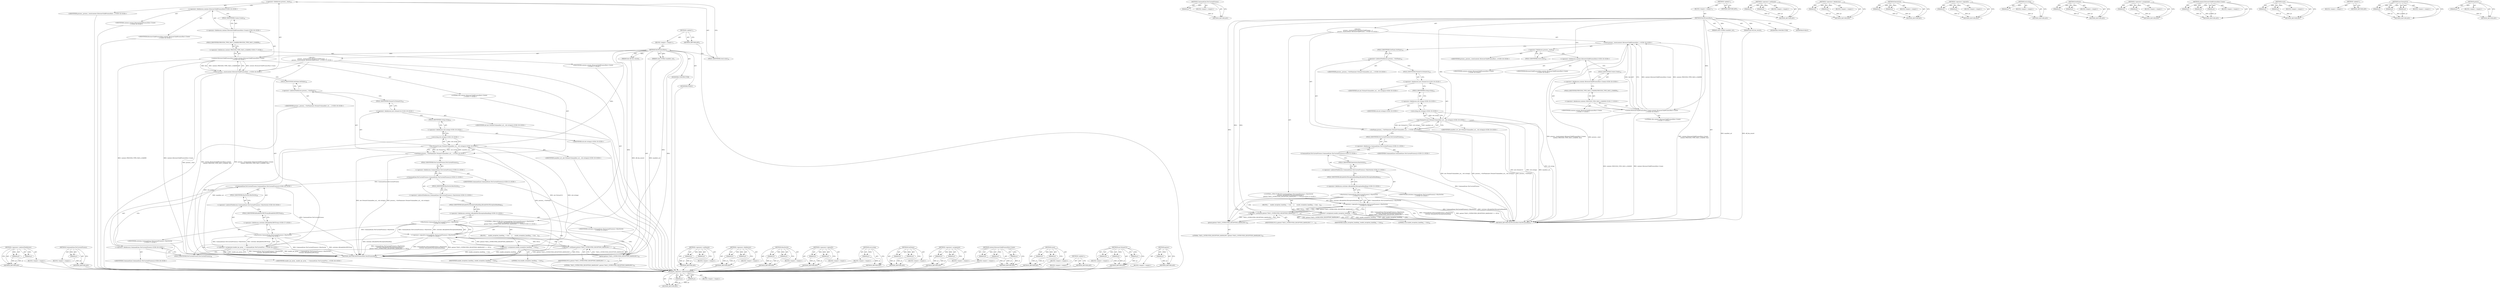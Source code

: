 digraph "getenv" {
vulnerable_121 [label=<(METHOD,&lt;operator&gt;.indirectFieldAccess)>];
vulnerable_122 [label=<(PARAM,p1)>];
vulnerable_123 [label=<(PARAM,p2)>];
vulnerable_124 [label=<(BLOCK,&lt;empty&gt;,&lt;empty&gt;)>];
vulnerable_125 [label=<(METHOD_RETURN,ANY)>];
vulnerable_146 [label=<(METHOD,CommandLine.ForCurrentProcess)>];
vulnerable_147 [label=<(PARAM,p1)>];
vulnerable_148 [label=<(BLOCK,&lt;empty&gt;,&lt;empty&gt;)>];
vulnerable_149 [label=<(METHOD_RETURN,ANY)>];
vulnerable_6 [label=<(METHOD,&lt;global&gt;)<SUB>1</SUB>>];
vulnerable_7 [label=<(BLOCK,&lt;empty&gt;,&lt;empty&gt;)<SUB>1</SUB>>];
vulnerable_8 [label=<(METHOD,NaClProcessHost)<SUB>1</SUB>>];
vulnerable_9 [label=<(PARAM,const GURL&amp; manifest_url)<SUB>1</SUB>>];
vulnerable_10 [label=<(PARAM,bool off_the_record)<SUB>1</SUB>>];
vulnerable_11 [label="<(BLOCK,{
  process_.reset(content::BrowserChildProcess...,{
  process_.reset(content::BrowserChildProcess...)<SUB>15</SUB>>"];
vulnerable_12 [label="<(reset,process_.reset(content::BrowserChildProcessHost...)<SUB>16</SUB>>"];
vulnerable_13 [label=<(&lt;operator&gt;.fieldAccess,process_.reset)<SUB>16</SUB>>];
vulnerable_14 [label="<(IDENTIFIER,process_,process_.reset(content::BrowserChildProcessHost...)<SUB>16</SUB>>"];
vulnerable_15 [label=<(FIELD_IDENTIFIER,reset,reset)<SUB>16</SUB>>];
vulnerable_16 [label="<(content.BrowserChildProcessHost.Create,content::BrowserChildProcessHost::Create(
     ...)<SUB>16</SUB>>"];
vulnerable_17 [label="<(&lt;operator&gt;.fieldAccess,content::BrowserChildProcessHost::Create)<SUB>16</SUB>>"];
vulnerable_18 [label="<(&lt;operator&gt;.fieldAccess,content::BrowserChildProcessHost)<SUB>16</SUB>>"];
vulnerable_19 [label="<(IDENTIFIER,content,content::BrowserChildProcessHost::Create(
     ...)<SUB>16</SUB>>"];
vulnerable_20 [label="<(IDENTIFIER,BrowserChildProcessHost,content::BrowserChildProcessHost::Create(
     ...)<SUB>16</SUB>>"];
vulnerable_21 [label=<(FIELD_IDENTIFIER,Create,Create)<SUB>16</SUB>>];
vulnerable_22 [label="<(&lt;operator&gt;.fieldAccess,content::PROCESS_TYPE_NACL_LOADER)<SUB>17</SUB>>"];
vulnerable_23 [label="<(IDENTIFIER,content,content::BrowserChildProcessHost::Create(
     ...)<SUB>17</SUB>>"];
vulnerable_24 [label=<(FIELD_IDENTIFIER,PROCESS_TYPE_NACL_LOADER,PROCESS_TYPE_NACL_LOADER)<SUB>17</SUB>>];
vulnerable_25 [label="<(LITERAL,this,content::BrowserChildProcessHost::Create(
     ...)<SUB>17</SUB>>"];
vulnerable_26 [label="<(SetName,process_-&gt;SetName(net::FormatUrl(manifest_url_,...)<SUB>19</SUB>>"];
vulnerable_27 [label=<(&lt;operator&gt;.indirectFieldAccess,process_-&gt;SetName)<SUB>19</SUB>>];
vulnerable_28 [label="<(IDENTIFIER,process_,process_-&gt;SetName(net::FormatUrl(manifest_url_,...)<SUB>19</SUB>>"];
vulnerable_29 [label=<(FIELD_IDENTIFIER,SetName,SetName)<SUB>19</SUB>>];
vulnerable_30 [label="<(net.FormatUrl,net::FormatUrl(manifest_url_, std::string()))<SUB>19</SUB>>"];
vulnerable_31 [label="<(&lt;operator&gt;.fieldAccess,net::FormatUrl)<SUB>19</SUB>>"];
vulnerable_32 [label="<(IDENTIFIER,net,net::FormatUrl(manifest_url_, std::string()))<SUB>19</SUB>>"];
vulnerable_33 [label=<(FIELD_IDENTIFIER,FormatUrl,FormatUrl)<SUB>19</SUB>>];
vulnerable_34 [label="<(IDENTIFIER,manifest_url_,net::FormatUrl(manifest_url_, std::string()))<SUB>19</SUB>>"];
vulnerable_35 [label="<(std.string,std::string())<SUB>19</SUB>>"];
vulnerable_36 [label="<(&lt;operator&gt;.fieldAccess,std::string)<SUB>19</SUB>>"];
vulnerable_37 [label="<(IDENTIFIER,std,std::string())<SUB>19</SUB>>"];
vulnerable_38 [label=<(FIELD_IDENTIFIER,string,string)<SUB>19</SUB>>];
vulnerable_39 [label="<(CONTROL_STRUCTURE,IF,if (CommandLine::ForCurrentProcess()-&gt;HasSwitch(
          switches::kEnableNaClExceptionHandling) ||
       getenv(&quot;NACL_UNTRUSTED_EXCEPTION_HANDLING&quot;) != NULL))<SUB>21</SUB>>"];
vulnerable_40 [label="<(&lt;operator&gt;.logicalOr,CommandLine::ForCurrentProcess()-&gt;HasSwitch(
  ...)<SUB>21</SUB>>"];
vulnerable_41 [label="<(HasSwitch,CommandLine::ForCurrentProcess()-&gt;HasSwitch(
  ...)<SUB>21</SUB>>"];
vulnerable_42 [label="<(&lt;operator&gt;.indirectFieldAccess,CommandLine::ForCurrentProcess()-&gt;HasSwitch)<SUB>21</SUB>>"];
vulnerable_43 [label="<(CommandLine.ForCurrentProcess,CommandLine::ForCurrentProcess())<SUB>21</SUB>>"];
vulnerable_44 [label="<(&lt;operator&gt;.fieldAccess,CommandLine::ForCurrentProcess)<SUB>21</SUB>>"];
vulnerable_45 [label="<(IDENTIFIER,CommandLine,CommandLine::ForCurrentProcess())<SUB>21</SUB>>"];
vulnerable_46 [label=<(FIELD_IDENTIFIER,ForCurrentProcess,ForCurrentProcess)<SUB>21</SUB>>];
vulnerable_47 [label=<(FIELD_IDENTIFIER,HasSwitch,HasSwitch)<SUB>21</SUB>>];
vulnerable_48 [label="<(&lt;operator&gt;.fieldAccess,switches::kEnableNaClExceptionHandling)<SUB>22</SUB>>"];
vulnerable_49 [label="<(IDENTIFIER,switches,CommandLine::ForCurrentProcess()-&gt;HasSwitch(
  ...)<SUB>22</SUB>>"];
vulnerable_50 [label=<(FIELD_IDENTIFIER,kEnableNaClExceptionHandling,kEnableNaClExceptionHandling)<SUB>22</SUB>>];
vulnerable_51 [label=<(&lt;operator&gt;.notEquals,getenv(&quot;NACL_UNTRUSTED_EXCEPTION_HANDLING&quot;) != ...)<SUB>23</SUB>>];
vulnerable_52 [label=<(getenv,getenv(&quot;NACL_UNTRUSTED_EXCEPTION_HANDLING&quot;))<SUB>23</SUB>>];
vulnerable_53 [label=<(LITERAL,&quot;NACL_UNTRUSTED_EXCEPTION_HANDLING&quot;,getenv(&quot;NACL_UNTRUSTED_EXCEPTION_HANDLING&quot;))<SUB>23</SUB>>];
vulnerable_54 [label=<(IDENTIFIER,NULL,getenv(&quot;NACL_UNTRUSTED_EXCEPTION_HANDLING&quot;) != ...)<SUB>23</SUB>>];
vulnerable_55 [label=<(BLOCK,{
     enable_exception_handling_ = true;
   },{
     enable_exception_handling_ = true;
   })<SUB>23</SUB>>];
vulnerable_56 [label=<(&lt;operator&gt;.assignment,enable_exception_handling_ = true)<SUB>24</SUB>>];
vulnerable_57 [label=<(IDENTIFIER,enable_exception_handling_,enable_exception_handling_ = true)<SUB>24</SUB>>];
vulnerable_58 [label=<(LITERAL,true,enable_exception_handling_ = true)<SUB>24</SUB>>];
vulnerable_59 [label="<(&lt;operator&gt;.assignment,enable_ipc_proxy_ = CommandLine::ForCurrentProc...)<SUB>26</SUB>>"];
vulnerable_60 [label="<(IDENTIFIER,enable_ipc_proxy_,enable_ipc_proxy_ = CommandLine::ForCurrentProc...)<SUB>26</SUB>>"];
vulnerable_61 [label="<(HasSwitch,CommandLine::ForCurrentProcess()-&gt;HasSwitch(
  ...)<SUB>26</SUB>>"];
vulnerable_62 [label="<(&lt;operator&gt;.indirectFieldAccess,CommandLine::ForCurrentProcess()-&gt;HasSwitch)<SUB>26</SUB>>"];
vulnerable_63 [label="<(CommandLine.ForCurrentProcess,CommandLine::ForCurrentProcess())<SUB>26</SUB>>"];
vulnerable_64 [label="<(&lt;operator&gt;.fieldAccess,CommandLine::ForCurrentProcess)<SUB>26</SUB>>"];
vulnerable_65 [label="<(IDENTIFIER,CommandLine,CommandLine::ForCurrentProcess())<SUB>26</SUB>>"];
vulnerable_66 [label=<(FIELD_IDENTIFIER,ForCurrentProcess,ForCurrentProcess)<SUB>26</SUB>>];
vulnerable_67 [label=<(FIELD_IDENTIFIER,HasSwitch,HasSwitch)<SUB>26</SUB>>];
vulnerable_68 [label="<(&lt;operator&gt;.fieldAccess,switches::kEnableNaClIPCProxy)<SUB>27</SUB>>"];
vulnerable_69 [label="<(IDENTIFIER,switches,CommandLine::ForCurrentProcess()-&gt;HasSwitch(
  ...)<SUB>27</SUB>>"];
vulnerable_70 [label=<(FIELD_IDENTIFIER,kEnableNaClIPCProxy,kEnableNaClIPCProxy)<SUB>27</SUB>>];
vulnerable_71 [label=<(MODIFIER,CONSTRUCTOR)>];
vulnerable_72 [label=<(MODIFIER,PUBLIC)>];
vulnerable_73 [label=<(METHOD_RETURN,NaClProcessHost.NaClProcessHost)<SUB>1</SUB>>];
vulnerable_75 [label=<(METHOD_RETURN,ANY)<SUB>1</SUB>>];
vulnerable_150 [label=<(METHOD,&lt;operator&gt;.notEquals)>];
vulnerable_151 [label=<(PARAM,p1)>];
vulnerable_152 [label=<(PARAM,p2)>];
vulnerable_153 [label=<(BLOCK,&lt;empty&gt;,&lt;empty&gt;)>];
vulnerable_154 [label=<(METHOD_RETURN,ANY)>];
vulnerable_105 [label=<(METHOD,&lt;operator&gt;.fieldAccess)>];
vulnerable_106 [label=<(PARAM,p1)>];
vulnerable_107 [label=<(PARAM,p2)>];
vulnerable_108 [label=<(BLOCK,&lt;empty&gt;,&lt;empty&gt;)>];
vulnerable_109 [label=<(METHOD_RETURN,ANY)>];
vulnerable_141 [label=<(METHOD,HasSwitch)>];
vulnerable_142 [label=<(PARAM,p1)>];
vulnerable_143 [label=<(PARAM,p2)>];
vulnerable_144 [label=<(BLOCK,&lt;empty&gt;,&lt;empty&gt;)>];
vulnerable_145 [label=<(METHOD_RETURN,ANY)>];
vulnerable_136 [label=<(METHOD,&lt;operator&gt;.logicalOr)>];
vulnerable_137 [label=<(PARAM,p1)>];
vulnerable_138 [label=<(PARAM,p2)>];
vulnerable_139 [label=<(BLOCK,&lt;empty&gt;,&lt;empty&gt;)>];
vulnerable_140 [label=<(METHOD_RETURN,ANY)>];
vulnerable_132 [label=<(METHOD,std.string)>];
vulnerable_133 [label=<(PARAM,p1)>];
vulnerable_134 [label=<(BLOCK,&lt;empty&gt;,&lt;empty&gt;)>];
vulnerable_135 [label=<(METHOD_RETURN,ANY)>];
vulnerable_116 [label=<(METHOD,SetName)>];
vulnerable_117 [label=<(PARAM,p1)>];
vulnerable_118 [label=<(PARAM,p2)>];
vulnerable_119 [label=<(BLOCK,&lt;empty&gt;,&lt;empty&gt;)>];
vulnerable_120 [label=<(METHOD_RETURN,ANY)>];
vulnerable_159 [label=<(METHOD,&lt;operator&gt;.assignment)>];
vulnerable_160 [label=<(PARAM,p1)>];
vulnerable_161 [label=<(PARAM,p2)>];
vulnerable_162 [label=<(BLOCK,&lt;empty&gt;,&lt;empty&gt;)>];
vulnerable_163 [label=<(METHOD_RETURN,ANY)>];
vulnerable_110 [label=<(METHOD,content.BrowserChildProcessHost.Create)>];
vulnerable_111 [label=<(PARAM,p1)>];
vulnerable_112 [label=<(PARAM,p2)>];
vulnerable_113 [label=<(PARAM,p3)>];
vulnerable_114 [label=<(BLOCK,&lt;empty&gt;,&lt;empty&gt;)>];
vulnerable_115 [label=<(METHOD_RETURN,ANY)>];
vulnerable_100 [label=<(METHOD,reset)>];
vulnerable_101 [label=<(PARAM,p1)>];
vulnerable_102 [label=<(PARAM,p2)>];
vulnerable_103 [label=<(BLOCK,&lt;empty&gt;,&lt;empty&gt;)>];
vulnerable_104 [label=<(METHOD_RETURN,ANY)>];
vulnerable_94 [label=<(METHOD,&lt;global&gt;)<SUB>1</SUB>>];
vulnerable_95 [label=<(BLOCK,&lt;empty&gt;,&lt;empty&gt;)>];
vulnerable_96 [label=<(METHOD_RETURN,ANY)>];
vulnerable_126 [label=<(METHOD,net.FormatUrl)>];
vulnerable_127 [label=<(PARAM,p1)>];
vulnerable_128 [label=<(PARAM,p2)>];
vulnerable_129 [label=<(PARAM,p3)>];
vulnerable_130 [label=<(BLOCK,&lt;empty&gt;,&lt;empty&gt;)>];
vulnerable_131 [label=<(METHOD_RETURN,ANY)>];
vulnerable_155 [label=<(METHOD,getenv)>];
vulnerable_156 [label=<(PARAM,p1)>];
vulnerable_157 [label=<(BLOCK,&lt;empty&gt;,&lt;empty&gt;)>];
vulnerable_158 [label=<(METHOD_RETURN,ANY)>];
fixed_109 [label=<(METHOD,&lt;operator&gt;.indirectFieldAccess)>];
fixed_110 [label=<(PARAM,p1)>];
fixed_111 [label=<(PARAM,p2)>];
fixed_112 [label=<(BLOCK,&lt;empty&gt;,&lt;empty&gt;)>];
fixed_113 [label=<(METHOD_RETURN,ANY)>];
fixed_134 [label=<(METHOD,CommandLine.ForCurrentProcess)>];
fixed_135 [label=<(PARAM,p1)>];
fixed_136 [label=<(BLOCK,&lt;empty&gt;,&lt;empty&gt;)>];
fixed_137 [label=<(METHOD_RETURN,ANY)>];
fixed_6 [label=<(METHOD,&lt;global&gt;)<SUB>1</SUB>>];
fixed_7 [label=<(BLOCK,&lt;empty&gt;,&lt;empty&gt;)<SUB>1</SUB>>];
fixed_8 [label=<(METHOD,NaClProcessHost)<SUB>1</SUB>>];
fixed_9 [label=<(PARAM,const GURL&amp; manifest_url)<SUB>1</SUB>>];
fixed_10 [label=<(PARAM,bool off_the_record)<SUB>1</SUB>>];
fixed_11 [label="<(BLOCK,{
  process_.reset(content::BrowserChildProcess...,{
  process_.reset(content::BrowserChildProcess...)<SUB>15</SUB>>"];
fixed_12 [label="<(reset,process_.reset(content::BrowserChildProcessHost...)<SUB>16</SUB>>"];
fixed_13 [label=<(&lt;operator&gt;.fieldAccess,process_.reset)<SUB>16</SUB>>];
fixed_14 [label="<(IDENTIFIER,process_,process_.reset(content::BrowserChildProcessHost...)<SUB>16</SUB>>"];
fixed_15 [label=<(FIELD_IDENTIFIER,reset,reset)<SUB>16</SUB>>];
fixed_16 [label="<(content.BrowserChildProcessHost.Create,content::BrowserChildProcessHost::Create(
     ...)<SUB>16</SUB>>"];
fixed_17 [label="<(&lt;operator&gt;.fieldAccess,content::BrowserChildProcessHost::Create)<SUB>16</SUB>>"];
fixed_18 [label="<(&lt;operator&gt;.fieldAccess,content::BrowserChildProcessHost)<SUB>16</SUB>>"];
fixed_19 [label="<(IDENTIFIER,content,content::BrowserChildProcessHost::Create(
     ...)<SUB>16</SUB>>"];
fixed_20 [label="<(IDENTIFIER,BrowserChildProcessHost,content::BrowserChildProcessHost::Create(
     ...)<SUB>16</SUB>>"];
fixed_21 [label=<(FIELD_IDENTIFIER,Create,Create)<SUB>16</SUB>>];
fixed_22 [label="<(&lt;operator&gt;.fieldAccess,content::PROCESS_TYPE_NACL_LOADER)<SUB>17</SUB>>"];
fixed_23 [label="<(IDENTIFIER,content,content::BrowserChildProcessHost::Create(
     ...)<SUB>17</SUB>>"];
fixed_24 [label=<(FIELD_IDENTIFIER,PROCESS_TYPE_NACL_LOADER,PROCESS_TYPE_NACL_LOADER)<SUB>17</SUB>>];
fixed_25 [label="<(LITERAL,this,content::BrowserChildProcessHost::Create(
     ...)<SUB>17</SUB>>"];
fixed_26 [label="<(SetName,process_-&gt;SetName(net::FormatUrl(manifest_url_,...)<SUB>19</SUB>>"];
fixed_27 [label=<(&lt;operator&gt;.indirectFieldAccess,process_-&gt;SetName)<SUB>19</SUB>>];
fixed_28 [label="<(IDENTIFIER,process_,process_-&gt;SetName(net::FormatUrl(manifest_url_,...)<SUB>19</SUB>>"];
fixed_29 [label=<(FIELD_IDENTIFIER,SetName,SetName)<SUB>19</SUB>>];
fixed_30 [label="<(net.FormatUrl,net::FormatUrl(manifest_url_, std::string()))<SUB>19</SUB>>"];
fixed_31 [label="<(&lt;operator&gt;.fieldAccess,net::FormatUrl)<SUB>19</SUB>>"];
fixed_32 [label="<(IDENTIFIER,net,net::FormatUrl(manifest_url_, std::string()))<SUB>19</SUB>>"];
fixed_33 [label=<(FIELD_IDENTIFIER,FormatUrl,FormatUrl)<SUB>19</SUB>>];
fixed_34 [label="<(IDENTIFIER,manifest_url_,net::FormatUrl(manifest_url_, std::string()))<SUB>19</SUB>>"];
fixed_35 [label="<(std.string,std::string())<SUB>19</SUB>>"];
fixed_36 [label="<(&lt;operator&gt;.fieldAccess,std::string)<SUB>19</SUB>>"];
fixed_37 [label="<(IDENTIFIER,std,std::string())<SUB>19</SUB>>"];
fixed_38 [label=<(FIELD_IDENTIFIER,string,string)<SUB>19</SUB>>];
fixed_39 [label="<(CONTROL_STRUCTURE,IF,if (CommandLine::ForCurrentProcess()-&gt;HasSwitch(
          switches::kEnableNaClExceptionHandling) ||
       getenv(&quot;NACL_UNTRUSTED_EXCEPTION_HANDLING&quot;) != NULL))<SUB>21</SUB>>"];
fixed_40 [label="<(&lt;operator&gt;.logicalOr,CommandLine::ForCurrentProcess()-&gt;HasSwitch(
  ...)<SUB>21</SUB>>"];
fixed_41 [label="<(HasSwitch,CommandLine::ForCurrentProcess()-&gt;HasSwitch(
  ...)<SUB>21</SUB>>"];
fixed_42 [label="<(&lt;operator&gt;.indirectFieldAccess,CommandLine::ForCurrentProcess()-&gt;HasSwitch)<SUB>21</SUB>>"];
fixed_43 [label="<(CommandLine.ForCurrentProcess,CommandLine::ForCurrentProcess())<SUB>21</SUB>>"];
fixed_44 [label="<(&lt;operator&gt;.fieldAccess,CommandLine::ForCurrentProcess)<SUB>21</SUB>>"];
fixed_45 [label="<(IDENTIFIER,CommandLine,CommandLine::ForCurrentProcess())<SUB>21</SUB>>"];
fixed_46 [label=<(FIELD_IDENTIFIER,ForCurrentProcess,ForCurrentProcess)<SUB>21</SUB>>];
fixed_47 [label=<(FIELD_IDENTIFIER,HasSwitch,HasSwitch)<SUB>21</SUB>>];
fixed_48 [label="<(&lt;operator&gt;.fieldAccess,switches::kEnableNaClExceptionHandling)<SUB>22</SUB>>"];
fixed_49 [label="<(IDENTIFIER,switches,CommandLine::ForCurrentProcess()-&gt;HasSwitch(
  ...)<SUB>22</SUB>>"];
fixed_50 [label=<(FIELD_IDENTIFIER,kEnableNaClExceptionHandling,kEnableNaClExceptionHandling)<SUB>22</SUB>>];
fixed_51 [label=<(&lt;operator&gt;.notEquals,getenv(&quot;NACL_UNTRUSTED_EXCEPTION_HANDLING&quot;) != ...)<SUB>23</SUB>>];
fixed_52 [label=<(getenv,getenv(&quot;NACL_UNTRUSTED_EXCEPTION_HANDLING&quot;))<SUB>23</SUB>>];
fixed_53 [label=<(LITERAL,&quot;NACL_UNTRUSTED_EXCEPTION_HANDLING&quot;,getenv(&quot;NACL_UNTRUSTED_EXCEPTION_HANDLING&quot;))<SUB>23</SUB>>];
fixed_54 [label=<(IDENTIFIER,NULL,getenv(&quot;NACL_UNTRUSTED_EXCEPTION_HANDLING&quot;) != ...)<SUB>23</SUB>>];
fixed_55 [label=<(BLOCK,{
     enable_exception_handling_ = true;
   },{
     enable_exception_handling_ = true;
   })<SUB>23</SUB>>];
fixed_56 [label=<(&lt;operator&gt;.assignment,enable_exception_handling_ = true)<SUB>24</SUB>>];
fixed_57 [label=<(IDENTIFIER,enable_exception_handling_,enable_exception_handling_ = true)<SUB>24</SUB>>];
fixed_58 [label=<(LITERAL,true,enable_exception_handling_ = true)<SUB>24</SUB>>];
fixed_59 [label=<(MODIFIER,CONSTRUCTOR)>];
fixed_60 [label=<(MODIFIER,PUBLIC)>];
fixed_61 [label=<(METHOD_RETURN,NaClProcessHost.NaClProcessHost)<SUB>1</SUB>>];
fixed_63 [label=<(METHOD_RETURN,ANY)<SUB>1</SUB>>];
fixed_138 [label=<(METHOD,&lt;operator&gt;.notEquals)>];
fixed_139 [label=<(PARAM,p1)>];
fixed_140 [label=<(PARAM,p2)>];
fixed_141 [label=<(BLOCK,&lt;empty&gt;,&lt;empty&gt;)>];
fixed_142 [label=<(METHOD_RETURN,ANY)>];
fixed_93 [label=<(METHOD,&lt;operator&gt;.fieldAccess)>];
fixed_94 [label=<(PARAM,p1)>];
fixed_95 [label=<(PARAM,p2)>];
fixed_96 [label=<(BLOCK,&lt;empty&gt;,&lt;empty&gt;)>];
fixed_97 [label=<(METHOD_RETURN,ANY)>];
fixed_129 [label=<(METHOD,HasSwitch)>];
fixed_130 [label=<(PARAM,p1)>];
fixed_131 [label=<(PARAM,p2)>];
fixed_132 [label=<(BLOCK,&lt;empty&gt;,&lt;empty&gt;)>];
fixed_133 [label=<(METHOD_RETURN,ANY)>];
fixed_124 [label=<(METHOD,&lt;operator&gt;.logicalOr)>];
fixed_125 [label=<(PARAM,p1)>];
fixed_126 [label=<(PARAM,p2)>];
fixed_127 [label=<(BLOCK,&lt;empty&gt;,&lt;empty&gt;)>];
fixed_128 [label=<(METHOD_RETURN,ANY)>];
fixed_120 [label=<(METHOD,std.string)>];
fixed_121 [label=<(PARAM,p1)>];
fixed_122 [label=<(BLOCK,&lt;empty&gt;,&lt;empty&gt;)>];
fixed_123 [label=<(METHOD_RETURN,ANY)>];
fixed_104 [label=<(METHOD,SetName)>];
fixed_105 [label=<(PARAM,p1)>];
fixed_106 [label=<(PARAM,p2)>];
fixed_107 [label=<(BLOCK,&lt;empty&gt;,&lt;empty&gt;)>];
fixed_108 [label=<(METHOD_RETURN,ANY)>];
fixed_147 [label=<(METHOD,&lt;operator&gt;.assignment)>];
fixed_148 [label=<(PARAM,p1)>];
fixed_149 [label=<(PARAM,p2)>];
fixed_150 [label=<(BLOCK,&lt;empty&gt;,&lt;empty&gt;)>];
fixed_151 [label=<(METHOD_RETURN,ANY)>];
fixed_98 [label=<(METHOD,content.BrowserChildProcessHost.Create)>];
fixed_99 [label=<(PARAM,p1)>];
fixed_100 [label=<(PARAM,p2)>];
fixed_101 [label=<(PARAM,p3)>];
fixed_102 [label=<(BLOCK,&lt;empty&gt;,&lt;empty&gt;)>];
fixed_103 [label=<(METHOD_RETURN,ANY)>];
fixed_88 [label=<(METHOD,reset)>];
fixed_89 [label=<(PARAM,p1)>];
fixed_90 [label=<(PARAM,p2)>];
fixed_91 [label=<(BLOCK,&lt;empty&gt;,&lt;empty&gt;)>];
fixed_92 [label=<(METHOD_RETURN,ANY)>];
fixed_82 [label=<(METHOD,&lt;global&gt;)<SUB>1</SUB>>];
fixed_83 [label=<(BLOCK,&lt;empty&gt;,&lt;empty&gt;)>];
fixed_84 [label=<(METHOD_RETURN,ANY)>];
fixed_114 [label=<(METHOD,net.FormatUrl)>];
fixed_115 [label=<(PARAM,p1)>];
fixed_116 [label=<(PARAM,p2)>];
fixed_117 [label=<(PARAM,p3)>];
fixed_118 [label=<(BLOCK,&lt;empty&gt;,&lt;empty&gt;)>];
fixed_119 [label=<(METHOD_RETURN,ANY)>];
fixed_143 [label=<(METHOD,getenv)>];
fixed_144 [label=<(PARAM,p1)>];
fixed_145 [label=<(BLOCK,&lt;empty&gt;,&lt;empty&gt;)>];
fixed_146 [label=<(METHOD_RETURN,ANY)>];
vulnerable_121 -> vulnerable_122  [key=0, label="AST: "];
vulnerable_121 -> vulnerable_122  [key=1, label="DDG: "];
vulnerable_121 -> vulnerable_124  [key=0, label="AST: "];
vulnerable_121 -> vulnerable_123  [key=0, label="AST: "];
vulnerable_121 -> vulnerable_123  [key=1, label="DDG: "];
vulnerable_121 -> vulnerable_125  [key=0, label="AST: "];
vulnerable_121 -> vulnerable_125  [key=1, label="CFG: "];
vulnerable_122 -> vulnerable_125  [key=0, label="DDG: p1"];
vulnerable_123 -> vulnerable_125  [key=0, label="DDG: p2"];
vulnerable_124 -> fixed_109  [key=0];
vulnerable_125 -> fixed_109  [key=0];
vulnerable_146 -> vulnerable_147  [key=0, label="AST: "];
vulnerable_146 -> vulnerable_147  [key=1, label="DDG: "];
vulnerable_146 -> vulnerable_148  [key=0, label="AST: "];
vulnerable_146 -> vulnerable_149  [key=0, label="AST: "];
vulnerable_146 -> vulnerable_149  [key=1, label="CFG: "];
vulnerable_147 -> vulnerable_149  [key=0, label="DDG: p1"];
vulnerable_148 -> fixed_109  [key=0];
vulnerable_149 -> fixed_109  [key=0];
vulnerable_6 -> vulnerable_7  [key=0, label="AST: "];
vulnerable_6 -> vulnerable_75  [key=0, label="AST: "];
vulnerable_6 -> vulnerable_75  [key=1, label="CFG: "];
vulnerable_7 -> vulnerable_8  [key=0, label="AST: "];
vulnerable_8 -> vulnerable_9  [key=0, label="AST: "];
vulnerable_8 -> vulnerable_9  [key=1, label="DDG: "];
vulnerable_8 -> vulnerable_10  [key=0, label="AST: "];
vulnerable_8 -> vulnerable_10  [key=1, label="DDG: "];
vulnerable_8 -> vulnerable_11  [key=0, label="AST: "];
vulnerable_8 -> vulnerable_71  [key=0, label="AST: "];
vulnerable_8 -> vulnerable_72  [key=0, label="AST: "];
vulnerable_8 -> vulnerable_73  [key=0, label="AST: "];
vulnerable_8 -> vulnerable_15  [key=0, label="CFG: "];
vulnerable_8 -> vulnerable_16  [key=0, label="DDG: "];
vulnerable_8 -> vulnerable_30  [key=0, label="DDG: "];
vulnerable_8 -> vulnerable_56  [key=0, label="DDG: "];
vulnerable_8 -> vulnerable_51  [key=0, label="DDG: "];
vulnerable_8 -> vulnerable_52  [key=0, label="DDG: "];
vulnerable_9 -> vulnerable_73  [key=0, label="DDG: manifest_url"];
vulnerable_10 -> vulnerable_73  [key=0, label="DDG: off_the_record"];
vulnerable_11 -> vulnerable_12  [key=0, label="AST: "];
vulnerable_11 -> vulnerable_26  [key=0, label="AST: "];
vulnerable_11 -> vulnerable_39  [key=0, label="AST: "];
vulnerable_11 -> vulnerable_59  [key=0, label="AST: "];
vulnerable_12 -> vulnerable_13  [key=0, label="AST: "];
vulnerable_12 -> vulnerable_16  [key=0, label="AST: "];
vulnerable_12 -> vulnerable_29  [key=0, label="CFG: "];
vulnerable_12 -> vulnerable_73  [key=0, label="DDG: process_.reset"];
vulnerable_12 -> vulnerable_73  [key=1, label="DDG: content::BrowserChildProcessHost::Create(
      content::PROCESS_TYPE_NACL_LOADER, this)"];
vulnerable_12 -> vulnerable_73  [key=2, label="DDG: process_.reset(content::BrowserChildProcessHost::Create(
      content::PROCESS_TYPE_NACL_LOADER, this))"];
vulnerable_13 -> vulnerable_14  [key=0, label="AST: "];
vulnerable_13 -> vulnerable_15  [key=0, label="AST: "];
vulnerable_13 -> vulnerable_18  [key=0, label="CFG: "];
vulnerable_14 -> fixed_109  [key=0];
vulnerable_15 -> vulnerable_13  [key=0, label="CFG: "];
vulnerable_16 -> vulnerable_17  [key=0, label="AST: "];
vulnerable_16 -> vulnerable_22  [key=0, label="AST: "];
vulnerable_16 -> vulnerable_25  [key=0, label="AST: "];
vulnerable_16 -> vulnerable_12  [key=0, label="CFG: "];
vulnerable_16 -> vulnerable_12  [key=1, label="DDG: content::BrowserChildProcessHost::Create"];
vulnerable_16 -> vulnerable_12  [key=2, label="DDG: content::PROCESS_TYPE_NACL_LOADER"];
vulnerable_16 -> vulnerable_12  [key=3, label="DDG: this"];
vulnerable_16 -> vulnerable_73  [key=0, label="DDG: content::BrowserChildProcessHost::Create"];
vulnerable_16 -> vulnerable_73  [key=1, label="DDG: content::PROCESS_TYPE_NACL_LOADER"];
vulnerable_17 -> vulnerable_18  [key=0, label="AST: "];
vulnerable_17 -> vulnerable_21  [key=0, label="AST: "];
vulnerable_17 -> vulnerable_24  [key=0, label="CFG: "];
vulnerable_18 -> vulnerable_19  [key=0, label="AST: "];
vulnerable_18 -> vulnerable_20  [key=0, label="AST: "];
vulnerable_18 -> vulnerable_21  [key=0, label="CFG: "];
vulnerable_19 -> fixed_109  [key=0];
vulnerable_20 -> fixed_109  [key=0];
vulnerable_21 -> vulnerable_17  [key=0, label="CFG: "];
vulnerable_22 -> vulnerable_23  [key=0, label="AST: "];
vulnerable_22 -> vulnerable_24  [key=0, label="AST: "];
vulnerable_22 -> vulnerable_16  [key=0, label="CFG: "];
vulnerable_23 -> fixed_109  [key=0];
vulnerable_24 -> vulnerable_22  [key=0, label="CFG: "];
vulnerable_25 -> fixed_109  [key=0];
vulnerable_26 -> vulnerable_27  [key=0, label="AST: "];
vulnerable_26 -> vulnerable_30  [key=0, label="AST: "];
vulnerable_26 -> vulnerable_46  [key=0, label="CFG: "];
vulnerable_26 -> vulnerable_73  [key=0, label="DDG: process_-&gt;SetName"];
vulnerable_26 -> vulnerable_73  [key=1, label="DDG: net::FormatUrl(manifest_url_, std::string())"];
vulnerable_26 -> vulnerable_73  [key=2, label="DDG: process_-&gt;SetName(net::FormatUrl(manifest_url_, std::string()))"];
vulnerable_27 -> vulnerable_28  [key=0, label="AST: "];
vulnerable_27 -> vulnerable_29  [key=0, label="AST: "];
vulnerable_27 -> vulnerable_33  [key=0, label="CFG: "];
vulnerable_28 -> fixed_109  [key=0];
vulnerable_29 -> vulnerable_27  [key=0, label="CFG: "];
vulnerable_30 -> vulnerable_31  [key=0, label="AST: "];
vulnerable_30 -> vulnerable_34  [key=0, label="AST: "];
vulnerable_30 -> vulnerable_35  [key=0, label="AST: "];
vulnerable_30 -> vulnerable_26  [key=0, label="CFG: "];
vulnerable_30 -> vulnerable_26  [key=1, label="DDG: net::FormatUrl"];
vulnerable_30 -> vulnerable_26  [key=2, label="DDG: manifest_url_"];
vulnerable_30 -> vulnerable_26  [key=3, label="DDG: std::string()"];
vulnerable_30 -> vulnerable_73  [key=0, label="DDG: net::FormatUrl"];
vulnerable_30 -> vulnerable_73  [key=1, label="DDG: std::string()"];
vulnerable_30 -> vulnerable_73  [key=2, label="DDG: manifest_url_"];
vulnerable_31 -> vulnerable_32  [key=0, label="AST: "];
vulnerable_31 -> vulnerable_33  [key=0, label="AST: "];
vulnerable_31 -> vulnerable_38  [key=0, label="CFG: "];
vulnerable_32 -> fixed_109  [key=0];
vulnerable_33 -> vulnerable_31  [key=0, label="CFG: "];
vulnerable_34 -> fixed_109  [key=0];
vulnerable_35 -> vulnerable_36  [key=0, label="AST: "];
vulnerable_35 -> vulnerable_30  [key=0, label="CFG: "];
vulnerable_35 -> vulnerable_30  [key=1, label="DDG: std::string"];
vulnerable_35 -> vulnerable_73  [key=0, label="DDG: std::string"];
vulnerable_36 -> vulnerable_37  [key=0, label="AST: "];
vulnerable_36 -> vulnerable_38  [key=0, label="AST: "];
vulnerable_36 -> vulnerable_35  [key=0, label="CFG: "];
vulnerable_37 -> fixed_109  [key=0];
vulnerable_38 -> vulnerable_36  [key=0, label="CFG: "];
vulnerable_39 -> vulnerable_40  [key=0, label="AST: "];
vulnerable_39 -> vulnerable_55  [key=0, label="AST: "];
vulnerable_40 -> vulnerable_41  [key=0, label="AST: "];
vulnerable_40 -> vulnerable_51  [key=0, label="AST: "];
vulnerable_40 -> vulnerable_56  [key=0, label="CFG: "];
vulnerable_40 -> vulnerable_56  [key=1, label="CDG: "];
vulnerable_40 -> vulnerable_66  [key=0, label="CFG: "];
vulnerable_40 -> vulnerable_73  [key=0, label="DDG: CommandLine::ForCurrentProcess()-&gt;HasSwitch(
          switches::kEnableNaClExceptionHandling)"];
vulnerable_40 -> vulnerable_73  [key=1, label="DDG: getenv(&quot;NACL_UNTRUSTED_EXCEPTION_HANDLING&quot;) != NULL"];
vulnerable_40 -> vulnerable_73  [key=2, label="DDG: CommandLine::ForCurrentProcess()-&gt;HasSwitch(
          switches::kEnableNaClExceptionHandling) ||
       getenv(&quot;NACL_UNTRUSTED_EXCEPTION_HANDLING&quot;) != NULL"];
vulnerable_41 -> vulnerable_42  [key=0, label="AST: "];
vulnerable_41 -> vulnerable_48  [key=0, label="AST: "];
vulnerable_41 -> vulnerable_40  [key=0, label="CFG: "];
vulnerable_41 -> vulnerable_40  [key=1, label="DDG: CommandLine::ForCurrentProcess()-&gt;HasSwitch"];
vulnerable_41 -> vulnerable_40  [key=2, label="DDG: switches::kEnableNaClExceptionHandling"];
vulnerable_41 -> vulnerable_52  [key=0, label="CFG: "];
vulnerable_41 -> vulnerable_52  [key=1, label="CDG: "];
vulnerable_41 -> vulnerable_73  [key=0, label="DDG: switches::kEnableNaClExceptionHandling"];
vulnerable_41 -> vulnerable_61  [key=0, label="DDG: CommandLine::ForCurrentProcess()-&gt;HasSwitch"];
vulnerable_41 -> vulnerable_51  [key=0, label="CDG: "];
vulnerable_42 -> vulnerable_43  [key=0, label="AST: "];
vulnerable_42 -> vulnerable_47  [key=0, label="AST: "];
vulnerable_42 -> vulnerable_50  [key=0, label="CFG: "];
vulnerable_43 -> vulnerable_44  [key=0, label="AST: "];
vulnerable_43 -> vulnerable_47  [key=0, label="CFG: "];
vulnerable_43 -> vulnerable_63  [key=0, label="DDG: CommandLine::ForCurrentProcess"];
vulnerable_44 -> vulnerable_45  [key=0, label="AST: "];
vulnerable_44 -> vulnerable_46  [key=0, label="AST: "];
vulnerable_44 -> vulnerable_43  [key=0, label="CFG: "];
vulnerable_45 -> fixed_109  [key=0];
vulnerable_46 -> vulnerable_44  [key=0, label="CFG: "];
vulnerable_47 -> vulnerable_42  [key=0, label="CFG: "];
vulnerable_48 -> vulnerable_49  [key=0, label="AST: "];
vulnerable_48 -> vulnerable_50  [key=0, label="AST: "];
vulnerable_48 -> vulnerable_41  [key=0, label="CFG: "];
vulnerable_49 -> fixed_109  [key=0];
vulnerable_50 -> vulnerable_48  [key=0, label="CFG: "];
vulnerable_51 -> vulnerable_52  [key=0, label="AST: "];
vulnerable_51 -> vulnerable_54  [key=0, label="AST: "];
vulnerable_51 -> vulnerable_40  [key=0, label="CFG: "];
vulnerable_51 -> vulnerable_40  [key=1, label="DDG: getenv(&quot;NACL_UNTRUSTED_EXCEPTION_HANDLING&quot;)"];
vulnerable_51 -> vulnerable_40  [key=2, label="DDG: NULL"];
vulnerable_51 -> vulnerable_73  [key=0, label="DDG: getenv(&quot;NACL_UNTRUSTED_EXCEPTION_HANDLING&quot;)"];
vulnerable_51 -> vulnerable_73  [key=1, label="DDG: NULL"];
vulnerable_52 -> vulnerable_53  [key=0, label="AST: "];
vulnerable_52 -> vulnerable_51  [key=0, label="CFG: "];
vulnerable_52 -> vulnerable_51  [key=1, label="DDG: &quot;NACL_UNTRUSTED_EXCEPTION_HANDLING&quot;"];
vulnerable_53 -> fixed_109  [key=0];
vulnerable_54 -> fixed_109  [key=0];
vulnerable_55 -> vulnerable_56  [key=0, label="AST: "];
vulnerable_56 -> vulnerable_57  [key=0, label="AST: "];
vulnerable_56 -> vulnerable_58  [key=0, label="AST: "];
vulnerable_56 -> vulnerable_66  [key=0, label="CFG: "];
vulnerable_56 -> vulnerable_73  [key=0, label="DDG: enable_exception_handling_ = true"];
vulnerable_56 -> vulnerable_73  [key=1, label="DDG: enable_exception_handling_"];
vulnerable_57 -> fixed_109  [key=0];
vulnerable_58 -> fixed_109  [key=0];
vulnerable_59 -> vulnerable_60  [key=0, label="AST: "];
vulnerable_59 -> vulnerable_61  [key=0, label="AST: "];
vulnerable_59 -> vulnerable_73  [key=0, label="CFG: "];
vulnerable_59 -> vulnerable_73  [key=1, label="DDG: CommandLine::ForCurrentProcess()-&gt;HasSwitch(
      switches::kEnableNaClIPCProxy)"];
vulnerable_59 -> vulnerable_73  [key=2, label="DDG: enable_ipc_proxy_ = CommandLine::ForCurrentProcess()-&gt;HasSwitch(
      switches::kEnableNaClIPCProxy)"];
vulnerable_59 -> vulnerable_73  [key=3, label="DDG: enable_ipc_proxy_"];
vulnerable_60 -> fixed_109  [key=0];
vulnerable_61 -> vulnerable_62  [key=0, label="AST: "];
vulnerable_61 -> vulnerable_68  [key=0, label="AST: "];
vulnerable_61 -> vulnerable_59  [key=0, label="CFG: "];
vulnerable_61 -> vulnerable_59  [key=1, label="DDG: CommandLine::ForCurrentProcess()-&gt;HasSwitch"];
vulnerable_61 -> vulnerable_59  [key=2, label="DDG: switches::kEnableNaClIPCProxy"];
vulnerable_61 -> vulnerable_73  [key=0, label="DDG: CommandLine::ForCurrentProcess()-&gt;HasSwitch"];
vulnerable_61 -> vulnerable_73  [key=1, label="DDG: switches::kEnableNaClIPCProxy"];
vulnerable_62 -> vulnerable_63  [key=0, label="AST: "];
vulnerable_62 -> vulnerable_67  [key=0, label="AST: "];
vulnerable_62 -> vulnerable_70  [key=0, label="CFG: "];
vulnerable_63 -> vulnerable_64  [key=0, label="AST: "];
vulnerable_63 -> vulnerable_67  [key=0, label="CFG: "];
vulnerable_63 -> vulnerable_73  [key=0, label="DDG: CommandLine::ForCurrentProcess"];
vulnerable_64 -> vulnerable_65  [key=0, label="AST: "];
vulnerable_64 -> vulnerable_66  [key=0, label="AST: "];
vulnerable_64 -> vulnerable_63  [key=0, label="CFG: "];
vulnerable_65 -> fixed_109  [key=0];
vulnerable_66 -> vulnerable_64  [key=0, label="CFG: "];
vulnerable_67 -> vulnerable_62  [key=0, label="CFG: "];
vulnerable_68 -> vulnerable_69  [key=0, label="AST: "];
vulnerable_68 -> vulnerable_70  [key=0, label="AST: "];
vulnerable_68 -> vulnerable_61  [key=0, label="CFG: "];
vulnerable_69 -> fixed_109  [key=0];
vulnerable_70 -> vulnerable_68  [key=0, label="CFG: "];
vulnerable_71 -> fixed_109  [key=0];
vulnerable_72 -> fixed_109  [key=0];
vulnerable_73 -> fixed_109  [key=0];
vulnerable_75 -> fixed_109  [key=0];
vulnerable_150 -> vulnerable_151  [key=0, label="AST: "];
vulnerable_150 -> vulnerable_151  [key=1, label="DDG: "];
vulnerable_150 -> vulnerable_153  [key=0, label="AST: "];
vulnerable_150 -> vulnerable_152  [key=0, label="AST: "];
vulnerable_150 -> vulnerable_152  [key=1, label="DDG: "];
vulnerable_150 -> vulnerable_154  [key=0, label="AST: "];
vulnerable_150 -> vulnerable_154  [key=1, label="CFG: "];
vulnerable_151 -> vulnerable_154  [key=0, label="DDG: p1"];
vulnerable_152 -> vulnerable_154  [key=0, label="DDG: p2"];
vulnerable_153 -> fixed_109  [key=0];
vulnerable_154 -> fixed_109  [key=0];
vulnerable_105 -> vulnerable_106  [key=0, label="AST: "];
vulnerable_105 -> vulnerable_106  [key=1, label="DDG: "];
vulnerable_105 -> vulnerable_108  [key=0, label="AST: "];
vulnerable_105 -> vulnerable_107  [key=0, label="AST: "];
vulnerable_105 -> vulnerable_107  [key=1, label="DDG: "];
vulnerable_105 -> vulnerable_109  [key=0, label="AST: "];
vulnerable_105 -> vulnerable_109  [key=1, label="CFG: "];
vulnerable_106 -> vulnerable_109  [key=0, label="DDG: p1"];
vulnerable_107 -> vulnerable_109  [key=0, label="DDG: p2"];
vulnerable_108 -> fixed_109  [key=0];
vulnerable_109 -> fixed_109  [key=0];
vulnerable_141 -> vulnerable_142  [key=0, label="AST: "];
vulnerable_141 -> vulnerable_142  [key=1, label="DDG: "];
vulnerable_141 -> vulnerable_144  [key=0, label="AST: "];
vulnerable_141 -> vulnerable_143  [key=0, label="AST: "];
vulnerable_141 -> vulnerable_143  [key=1, label="DDG: "];
vulnerable_141 -> vulnerable_145  [key=0, label="AST: "];
vulnerable_141 -> vulnerable_145  [key=1, label="CFG: "];
vulnerable_142 -> vulnerable_145  [key=0, label="DDG: p1"];
vulnerable_143 -> vulnerable_145  [key=0, label="DDG: p2"];
vulnerable_144 -> fixed_109  [key=0];
vulnerable_145 -> fixed_109  [key=0];
vulnerable_136 -> vulnerable_137  [key=0, label="AST: "];
vulnerable_136 -> vulnerable_137  [key=1, label="DDG: "];
vulnerable_136 -> vulnerable_139  [key=0, label="AST: "];
vulnerable_136 -> vulnerable_138  [key=0, label="AST: "];
vulnerable_136 -> vulnerable_138  [key=1, label="DDG: "];
vulnerable_136 -> vulnerable_140  [key=0, label="AST: "];
vulnerable_136 -> vulnerable_140  [key=1, label="CFG: "];
vulnerable_137 -> vulnerable_140  [key=0, label="DDG: p1"];
vulnerable_138 -> vulnerable_140  [key=0, label="DDG: p2"];
vulnerable_139 -> fixed_109  [key=0];
vulnerable_140 -> fixed_109  [key=0];
vulnerable_132 -> vulnerable_133  [key=0, label="AST: "];
vulnerable_132 -> vulnerable_133  [key=1, label="DDG: "];
vulnerable_132 -> vulnerable_134  [key=0, label="AST: "];
vulnerable_132 -> vulnerable_135  [key=0, label="AST: "];
vulnerable_132 -> vulnerable_135  [key=1, label="CFG: "];
vulnerable_133 -> vulnerable_135  [key=0, label="DDG: p1"];
vulnerable_134 -> fixed_109  [key=0];
vulnerable_135 -> fixed_109  [key=0];
vulnerable_116 -> vulnerable_117  [key=0, label="AST: "];
vulnerable_116 -> vulnerable_117  [key=1, label="DDG: "];
vulnerable_116 -> vulnerable_119  [key=0, label="AST: "];
vulnerable_116 -> vulnerable_118  [key=0, label="AST: "];
vulnerable_116 -> vulnerable_118  [key=1, label="DDG: "];
vulnerable_116 -> vulnerable_120  [key=0, label="AST: "];
vulnerable_116 -> vulnerable_120  [key=1, label="CFG: "];
vulnerable_117 -> vulnerable_120  [key=0, label="DDG: p1"];
vulnerable_118 -> vulnerable_120  [key=0, label="DDG: p2"];
vulnerable_119 -> fixed_109  [key=0];
vulnerable_120 -> fixed_109  [key=0];
vulnerable_159 -> vulnerable_160  [key=0, label="AST: "];
vulnerable_159 -> vulnerable_160  [key=1, label="DDG: "];
vulnerable_159 -> vulnerable_162  [key=0, label="AST: "];
vulnerable_159 -> vulnerable_161  [key=0, label="AST: "];
vulnerable_159 -> vulnerable_161  [key=1, label="DDG: "];
vulnerable_159 -> vulnerable_163  [key=0, label="AST: "];
vulnerable_159 -> vulnerable_163  [key=1, label="CFG: "];
vulnerable_160 -> vulnerable_163  [key=0, label="DDG: p1"];
vulnerable_161 -> vulnerable_163  [key=0, label="DDG: p2"];
vulnerable_162 -> fixed_109  [key=0];
vulnerable_163 -> fixed_109  [key=0];
vulnerable_110 -> vulnerable_111  [key=0, label="AST: "];
vulnerable_110 -> vulnerable_111  [key=1, label="DDG: "];
vulnerable_110 -> vulnerable_114  [key=0, label="AST: "];
vulnerable_110 -> vulnerable_112  [key=0, label="AST: "];
vulnerable_110 -> vulnerable_112  [key=1, label="DDG: "];
vulnerable_110 -> vulnerable_115  [key=0, label="AST: "];
vulnerable_110 -> vulnerable_115  [key=1, label="CFG: "];
vulnerable_110 -> vulnerable_113  [key=0, label="AST: "];
vulnerable_110 -> vulnerable_113  [key=1, label="DDG: "];
vulnerable_111 -> vulnerable_115  [key=0, label="DDG: p1"];
vulnerable_112 -> vulnerable_115  [key=0, label="DDG: p2"];
vulnerable_113 -> vulnerable_115  [key=0, label="DDG: p3"];
vulnerable_114 -> fixed_109  [key=0];
vulnerable_115 -> fixed_109  [key=0];
vulnerable_100 -> vulnerable_101  [key=0, label="AST: "];
vulnerable_100 -> vulnerable_101  [key=1, label="DDG: "];
vulnerable_100 -> vulnerable_103  [key=0, label="AST: "];
vulnerable_100 -> vulnerable_102  [key=0, label="AST: "];
vulnerable_100 -> vulnerable_102  [key=1, label="DDG: "];
vulnerable_100 -> vulnerable_104  [key=0, label="AST: "];
vulnerable_100 -> vulnerable_104  [key=1, label="CFG: "];
vulnerable_101 -> vulnerable_104  [key=0, label="DDG: p1"];
vulnerable_102 -> vulnerable_104  [key=0, label="DDG: p2"];
vulnerable_103 -> fixed_109  [key=0];
vulnerable_104 -> fixed_109  [key=0];
vulnerable_94 -> vulnerable_95  [key=0, label="AST: "];
vulnerable_94 -> vulnerable_96  [key=0, label="AST: "];
vulnerable_94 -> vulnerable_96  [key=1, label="CFG: "];
vulnerable_95 -> fixed_109  [key=0];
vulnerable_96 -> fixed_109  [key=0];
vulnerable_126 -> vulnerable_127  [key=0, label="AST: "];
vulnerable_126 -> vulnerable_127  [key=1, label="DDG: "];
vulnerable_126 -> vulnerable_130  [key=0, label="AST: "];
vulnerable_126 -> vulnerable_128  [key=0, label="AST: "];
vulnerable_126 -> vulnerable_128  [key=1, label="DDG: "];
vulnerable_126 -> vulnerable_131  [key=0, label="AST: "];
vulnerable_126 -> vulnerable_131  [key=1, label="CFG: "];
vulnerable_126 -> vulnerable_129  [key=0, label="AST: "];
vulnerable_126 -> vulnerable_129  [key=1, label="DDG: "];
vulnerable_127 -> vulnerable_131  [key=0, label="DDG: p1"];
vulnerable_128 -> vulnerable_131  [key=0, label="DDG: p2"];
vulnerable_129 -> vulnerable_131  [key=0, label="DDG: p3"];
vulnerable_130 -> fixed_109  [key=0];
vulnerable_131 -> fixed_109  [key=0];
vulnerable_155 -> vulnerable_156  [key=0, label="AST: "];
vulnerable_155 -> vulnerable_156  [key=1, label="DDG: "];
vulnerable_155 -> vulnerable_157  [key=0, label="AST: "];
vulnerable_155 -> vulnerable_158  [key=0, label="AST: "];
vulnerable_155 -> vulnerable_158  [key=1, label="CFG: "];
vulnerable_156 -> vulnerable_158  [key=0, label="DDG: p1"];
vulnerable_157 -> fixed_109  [key=0];
vulnerable_158 -> fixed_109  [key=0];
fixed_109 -> fixed_110  [key=0, label="AST: "];
fixed_109 -> fixed_110  [key=1, label="DDG: "];
fixed_109 -> fixed_112  [key=0, label="AST: "];
fixed_109 -> fixed_111  [key=0, label="AST: "];
fixed_109 -> fixed_111  [key=1, label="DDG: "];
fixed_109 -> fixed_113  [key=0, label="AST: "];
fixed_109 -> fixed_113  [key=1, label="CFG: "];
fixed_110 -> fixed_113  [key=0, label="DDG: p1"];
fixed_111 -> fixed_113  [key=0, label="DDG: p2"];
fixed_134 -> fixed_135  [key=0, label="AST: "];
fixed_134 -> fixed_135  [key=1, label="DDG: "];
fixed_134 -> fixed_136  [key=0, label="AST: "];
fixed_134 -> fixed_137  [key=0, label="AST: "];
fixed_134 -> fixed_137  [key=1, label="CFG: "];
fixed_135 -> fixed_137  [key=0, label="DDG: p1"];
fixed_6 -> fixed_7  [key=0, label="AST: "];
fixed_6 -> fixed_63  [key=0, label="AST: "];
fixed_6 -> fixed_63  [key=1, label="CFG: "];
fixed_7 -> fixed_8  [key=0, label="AST: "];
fixed_8 -> fixed_9  [key=0, label="AST: "];
fixed_8 -> fixed_9  [key=1, label="DDG: "];
fixed_8 -> fixed_10  [key=0, label="AST: "];
fixed_8 -> fixed_10  [key=1, label="DDG: "];
fixed_8 -> fixed_11  [key=0, label="AST: "];
fixed_8 -> fixed_59  [key=0, label="AST: "];
fixed_8 -> fixed_60  [key=0, label="AST: "];
fixed_8 -> fixed_61  [key=0, label="AST: "];
fixed_8 -> fixed_15  [key=0, label="CFG: "];
fixed_8 -> fixed_16  [key=0, label="DDG: "];
fixed_8 -> fixed_30  [key=0, label="DDG: "];
fixed_8 -> fixed_56  [key=0, label="DDG: "];
fixed_8 -> fixed_51  [key=0, label="DDG: "];
fixed_8 -> fixed_52  [key=0, label="DDG: "];
fixed_9 -> fixed_61  [key=0, label="DDG: manifest_url"];
fixed_10 -> fixed_61  [key=0, label="DDG: off_the_record"];
fixed_11 -> fixed_12  [key=0, label="AST: "];
fixed_11 -> fixed_26  [key=0, label="AST: "];
fixed_11 -> fixed_39  [key=0, label="AST: "];
fixed_12 -> fixed_13  [key=0, label="AST: "];
fixed_12 -> fixed_16  [key=0, label="AST: "];
fixed_12 -> fixed_29  [key=0, label="CFG: "];
fixed_12 -> fixed_61  [key=0, label="DDG: process_.reset"];
fixed_12 -> fixed_61  [key=1, label="DDG: content::BrowserChildProcessHost::Create(
      content::PROCESS_TYPE_NACL_LOADER, this)"];
fixed_12 -> fixed_61  [key=2, label="DDG: process_.reset(content::BrowserChildProcessHost::Create(
      content::PROCESS_TYPE_NACL_LOADER, this))"];
fixed_13 -> fixed_14  [key=0, label="AST: "];
fixed_13 -> fixed_15  [key=0, label="AST: "];
fixed_13 -> fixed_18  [key=0, label="CFG: "];
fixed_15 -> fixed_13  [key=0, label="CFG: "];
fixed_16 -> fixed_17  [key=0, label="AST: "];
fixed_16 -> fixed_22  [key=0, label="AST: "];
fixed_16 -> fixed_25  [key=0, label="AST: "];
fixed_16 -> fixed_12  [key=0, label="CFG: "];
fixed_16 -> fixed_12  [key=1, label="DDG: content::BrowserChildProcessHost::Create"];
fixed_16 -> fixed_12  [key=2, label="DDG: content::PROCESS_TYPE_NACL_LOADER"];
fixed_16 -> fixed_12  [key=3, label="DDG: this"];
fixed_16 -> fixed_61  [key=0, label="DDG: content::BrowserChildProcessHost::Create"];
fixed_16 -> fixed_61  [key=1, label="DDG: content::PROCESS_TYPE_NACL_LOADER"];
fixed_17 -> fixed_18  [key=0, label="AST: "];
fixed_17 -> fixed_21  [key=0, label="AST: "];
fixed_17 -> fixed_24  [key=0, label="CFG: "];
fixed_18 -> fixed_19  [key=0, label="AST: "];
fixed_18 -> fixed_20  [key=0, label="AST: "];
fixed_18 -> fixed_21  [key=0, label="CFG: "];
fixed_21 -> fixed_17  [key=0, label="CFG: "];
fixed_22 -> fixed_23  [key=0, label="AST: "];
fixed_22 -> fixed_24  [key=0, label="AST: "];
fixed_22 -> fixed_16  [key=0, label="CFG: "];
fixed_24 -> fixed_22  [key=0, label="CFG: "];
fixed_26 -> fixed_27  [key=0, label="AST: "];
fixed_26 -> fixed_30  [key=0, label="AST: "];
fixed_26 -> fixed_46  [key=0, label="CFG: "];
fixed_26 -> fixed_61  [key=0, label="DDG: process_-&gt;SetName"];
fixed_26 -> fixed_61  [key=1, label="DDG: net::FormatUrl(manifest_url_, std::string())"];
fixed_26 -> fixed_61  [key=2, label="DDG: process_-&gt;SetName(net::FormatUrl(manifest_url_, std::string()))"];
fixed_27 -> fixed_28  [key=0, label="AST: "];
fixed_27 -> fixed_29  [key=0, label="AST: "];
fixed_27 -> fixed_33  [key=0, label="CFG: "];
fixed_29 -> fixed_27  [key=0, label="CFG: "];
fixed_30 -> fixed_31  [key=0, label="AST: "];
fixed_30 -> fixed_34  [key=0, label="AST: "];
fixed_30 -> fixed_35  [key=0, label="AST: "];
fixed_30 -> fixed_26  [key=0, label="CFG: "];
fixed_30 -> fixed_26  [key=1, label="DDG: net::FormatUrl"];
fixed_30 -> fixed_26  [key=2, label="DDG: manifest_url_"];
fixed_30 -> fixed_26  [key=3, label="DDG: std::string()"];
fixed_30 -> fixed_61  [key=0, label="DDG: net::FormatUrl"];
fixed_30 -> fixed_61  [key=1, label="DDG: std::string()"];
fixed_30 -> fixed_61  [key=2, label="DDG: manifest_url_"];
fixed_31 -> fixed_32  [key=0, label="AST: "];
fixed_31 -> fixed_33  [key=0, label="AST: "];
fixed_31 -> fixed_38  [key=0, label="CFG: "];
fixed_33 -> fixed_31  [key=0, label="CFG: "];
fixed_35 -> fixed_36  [key=0, label="AST: "];
fixed_35 -> fixed_30  [key=0, label="CFG: "];
fixed_35 -> fixed_30  [key=1, label="DDG: std::string"];
fixed_35 -> fixed_61  [key=0, label="DDG: std::string"];
fixed_36 -> fixed_37  [key=0, label="AST: "];
fixed_36 -> fixed_38  [key=0, label="AST: "];
fixed_36 -> fixed_35  [key=0, label="CFG: "];
fixed_38 -> fixed_36  [key=0, label="CFG: "];
fixed_39 -> fixed_40  [key=0, label="AST: "];
fixed_39 -> fixed_55  [key=0, label="AST: "];
fixed_40 -> fixed_41  [key=0, label="AST: "];
fixed_40 -> fixed_51  [key=0, label="AST: "];
fixed_40 -> fixed_61  [key=0, label="CFG: "];
fixed_40 -> fixed_61  [key=1, label="DDG: CommandLine::ForCurrentProcess()-&gt;HasSwitch(
          switches::kEnableNaClExceptionHandling)"];
fixed_40 -> fixed_61  [key=2, label="DDG: getenv(&quot;NACL_UNTRUSTED_EXCEPTION_HANDLING&quot;) != NULL"];
fixed_40 -> fixed_61  [key=3, label="DDG: CommandLine::ForCurrentProcess()-&gt;HasSwitch(
          switches::kEnableNaClExceptionHandling) ||
       getenv(&quot;NACL_UNTRUSTED_EXCEPTION_HANDLING&quot;) != NULL"];
fixed_40 -> fixed_56  [key=0, label="CFG: "];
fixed_40 -> fixed_56  [key=1, label="CDG: "];
fixed_41 -> fixed_42  [key=0, label="AST: "];
fixed_41 -> fixed_48  [key=0, label="AST: "];
fixed_41 -> fixed_40  [key=0, label="CFG: "];
fixed_41 -> fixed_40  [key=1, label="DDG: CommandLine::ForCurrentProcess()-&gt;HasSwitch"];
fixed_41 -> fixed_40  [key=2, label="DDG: switches::kEnableNaClExceptionHandling"];
fixed_41 -> fixed_52  [key=0, label="CFG: "];
fixed_41 -> fixed_52  [key=1, label="CDG: "];
fixed_41 -> fixed_61  [key=0, label="DDG: CommandLine::ForCurrentProcess()-&gt;HasSwitch"];
fixed_41 -> fixed_61  [key=1, label="DDG: switches::kEnableNaClExceptionHandling"];
fixed_41 -> fixed_51  [key=0, label="CDG: "];
fixed_42 -> fixed_43  [key=0, label="AST: "];
fixed_42 -> fixed_47  [key=0, label="AST: "];
fixed_42 -> fixed_50  [key=0, label="CFG: "];
fixed_43 -> fixed_44  [key=0, label="AST: "];
fixed_43 -> fixed_47  [key=0, label="CFG: "];
fixed_43 -> fixed_61  [key=0, label="DDG: CommandLine::ForCurrentProcess"];
fixed_44 -> fixed_45  [key=0, label="AST: "];
fixed_44 -> fixed_46  [key=0, label="AST: "];
fixed_44 -> fixed_43  [key=0, label="CFG: "];
fixed_46 -> fixed_44  [key=0, label="CFG: "];
fixed_47 -> fixed_42  [key=0, label="CFG: "];
fixed_48 -> fixed_49  [key=0, label="AST: "];
fixed_48 -> fixed_50  [key=0, label="AST: "];
fixed_48 -> fixed_41  [key=0, label="CFG: "];
fixed_50 -> fixed_48  [key=0, label="CFG: "];
fixed_51 -> fixed_52  [key=0, label="AST: "];
fixed_51 -> fixed_54  [key=0, label="AST: "];
fixed_51 -> fixed_40  [key=0, label="CFG: "];
fixed_51 -> fixed_40  [key=1, label="DDG: getenv(&quot;NACL_UNTRUSTED_EXCEPTION_HANDLING&quot;)"];
fixed_51 -> fixed_40  [key=2, label="DDG: NULL"];
fixed_51 -> fixed_61  [key=0, label="DDG: getenv(&quot;NACL_UNTRUSTED_EXCEPTION_HANDLING&quot;)"];
fixed_51 -> fixed_61  [key=1, label="DDG: NULL"];
fixed_52 -> fixed_53  [key=0, label="AST: "];
fixed_52 -> fixed_51  [key=0, label="CFG: "];
fixed_52 -> fixed_51  [key=1, label="DDG: &quot;NACL_UNTRUSTED_EXCEPTION_HANDLING&quot;"];
fixed_55 -> fixed_56  [key=0, label="AST: "];
fixed_56 -> fixed_57  [key=0, label="AST: "];
fixed_56 -> fixed_58  [key=0, label="AST: "];
fixed_56 -> fixed_61  [key=0, label="CFG: "];
fixed_56 -> fixed_61  [key=1, label="DDG: enable_exception_handling_ = true"];
fixed_56 -> fixed_61  [key=2, label="DDG: enable_exception_handling_"];
fixed_138 -> fixed_139  [key=0, label="AST: "];
fixed_138 -> fixed_139  [key=1, label="DDG: "];
fixed_138 -> fixed_141  [key=0, label="AST: "];
fixed_138 -> fixed_140  [key=0, label="AST: "];
fixed_138 -> fixed_140  [key=1, label="DDG: "];
fixed_138 -> fixed_142  [key=0, label="AST: "];
fixed_138 -> fixed_142  [key=1, label="CFG: "];
fixed_139 -> fixed_142  [key=0, label="DDG: p1"];
fixed_140 -> fixed_142  [key=0, label="DDG: p2"];
fixed_93 -> fixed_94  [key=0, label="AST: "];
fixed_93 -> fixed_94  [key=1, label="DDG: "];
fixed_93 -> fixed_96  [key=0, label="AST: "];
fixed_93 -> fixed_95  [key=0, label="AST: "];
fixed_93 -> fixed_95  [key=1, label="DDG: "];
fixed_93 -> fixed_97  [key=0, label="AST: "];
fixed_93 -> fixed_97  [key=1, label="CFG: "];
fixed_94 -> fixed_97  [key=0, label="DDG: p1"];
fixed_95 -> fixed_97  [key=0, label="DDG: p2"];
fixed_129 -> fixed_130  [key=0, label="AST: "];
fixed_129 -> fixed_130  [key=1, label="DDG: "];
fixed_129 -> fixed_132  [key=0, label="AST: "];
fixed_129 -> fixed_131  [key=0, label="AST: "];
fixed_129 -> fixed_131  [key=1, label="DDG: "];
fixed_129 -> fixed_133  [key=0, label="AST: "];
fixed_129 -> fixed_133  [key=1, label="CFG: "];
fixed_130 -> fixed_133  [key=0, label="DDG: p1"];
fixed_131 -> fixed_133  [key=0, label="DDG: p2"];
fixed_124 -> fixed_125  [key=0, label="AST: "];
fixed_124 -> fixed_125  [key=1, label="DDG: "];
fixed_124 -> fixed_127  [key=0, label="AST: "];
fixed_124 -> fixed_126  [key=0, label="AST: "];
fixed_124 -> fixed_126  [key=1, label="DDG: "];
fixed_124 -> fixed_128  [key=0, label="AST: "];
fixed_124 -> fixed_128  [key=1, label="CFG: "];
fixed_125 -> fixed_128  [key=0, label="DDG: p1"];
fixed_126 -> fixed_128  [key=0, label="DDG: p2"];
fixed_120 -> fixed_121  [key=0, label="AST: "];
fixed_120 -> fixed_121  [key=1, label="DDG: "];
fixed_120 -> fixed_122  [key=0, label="AST: "];
fixed_120 -> fixed_123  [key=0, label="AST: "];
fixed_120 -> fixed_123  [key=1, label="CFG: "];
fixed_121 -> fixed_123  [key=0, label="DDG: p1"];
fixed_104 -> fixed_105  [key=0, label="AST: "];
fixed_104 -> fixed_105  [key=1, label="DDG: "];
fixed_104 -> fixed_107  [key=0, label="AST: "];
fixed_104 -> fixed_106  [key=0, label="AST: "];
fixed_104 -> fixed_106  [key=1, label="DDG: "];
fixed_104 -> fixed_108  [key=0, label="AST: "];
fixed_104 -> fixed_108  [key=1, label="CFG: "];
fixed_105 -> fixed_108  [key=0, label="DDG: p1"];
fixed_106 -> fixed_108  [key=0, label="DDG: p2"];
fixed_147 -> fixed_148  [key=0, label="AST: "];
fixed_147 -> fixed_148  [key=1, label="DDG: "];
fixed_147 -> fixed_150  [key=0, label="AST: "];
fixed_147 -> fixed_149  [key=0, label="AST: "];
fixed_147 -> fixed_149  [key=1, label="DDG: "];
fixed_147 -> fixed_151  [key=0, label="AST: "];
fixed_147 -> fixed_151  [key=1, label="CFG: "];
fixed_148 -> fixed_151  [key=0, label="DDG: p1"];
fixed_149 -> fixed_151  [key=0, label="DDG: p2"];
fixed_98 -> fixed_99  [key=0, label="AST: "];
fixed_98 -> fixed_99  [key=1, label="DDG: "];
fixed_98 -> fixed_102  [key=0, label="AST: "];
fixed_98 -> fixed_100  [key=0, label="AST: "];
fixed_98 -> fixed_100  [key=1, label="DDG: "];
fixed_98 -> fixed_103  [key=0, label="AST: "];
fixed_98 -> fixed_103  [key=1, label="CFG: "];
fixed_98 -> fixed_101  [key=0, label="AST: "];
fixed_98 -> fixed_101  [key=1, label="DDG: "];
fixed_99 -> fixed_103  [key=0, label="DDG: p1"];
fixed_100 -> fixed_103  [key=0, label="DDG: p2"];
fixed_101 -> fixed_103  [key=0, label="DDG: p3"];
fixed_88 -> fixed_89  [key=0, label="AST: "];
fixed_88 -> fixed_89  [key=1, label="DDG: "];
fixed_88 -> fixed_91  [key=0, label="AST: "];
fixed_88 -> fixed_90  [key=0, label="AST: "];
fixed_88 -> fixed_90  [key=1, label="DDG: "];
fixed_88 -> fixed_92  [key=0, label="AST: "];
fixed_88 -> fixed_92  [key=1, label="CFG: "];
fixed_89 -> fixed_92  [key=0, label="DDG: p1"];
fixed_90 -> fixed_92  [key=0, label="DDG: p2"];
fixed_82 -> fixed_83  [key=0, label="AST: "];
fixed_82 -> fixed_84  [key=0, label="AST: "];
fixed_82 -> fixed_84  [key=1, label="CFG: "];
fixed_114 -> fixed_115  [key=0, label="AST: "];
fixed_114 -> fixed_115  [key=1, label="DDG: "];
fixed_114 -> fixed_118  [key=0, label="AST: "];
fixed_114 -> fixed_116  [key=0, label="AST: "];
fixed_114 -> fixed_116  [key=1, label="DDG: "];
fixed_114 -> fixed_119  [key=0, label="AST: "];
fixed_114 -> fixed_119  [key=1, label="CFG: "];
fixed_114 -> fixed_117  [key=0, label="AST: "];
fixed_114 -> fixed_117  [key=1, label="DDG: "];
fixed_115 -> fixed_119  [key=0, label="DDG: p1"];
fixed_116 -> fixed_119  [key=0, label="DDG: p2"];
fixed_117 -> fixed_119  [key=0, label="DDG: p3"];
fixed_143 -> fixed_144  [key=0, label="AST: "];
fixed_143 -> fixed_144  [key=1, label="DDG: "];
fixed_143 -> fixed_145  [key=0, label="AST: "];
fixed_143 -> fixed_146  [key=0, label="AST: "];
fixed_143 -> fixed_146  [key=1, label="CFG: "];
fixed_144 -> fixed_146  [key=0, label="DDG: p1"];
}
